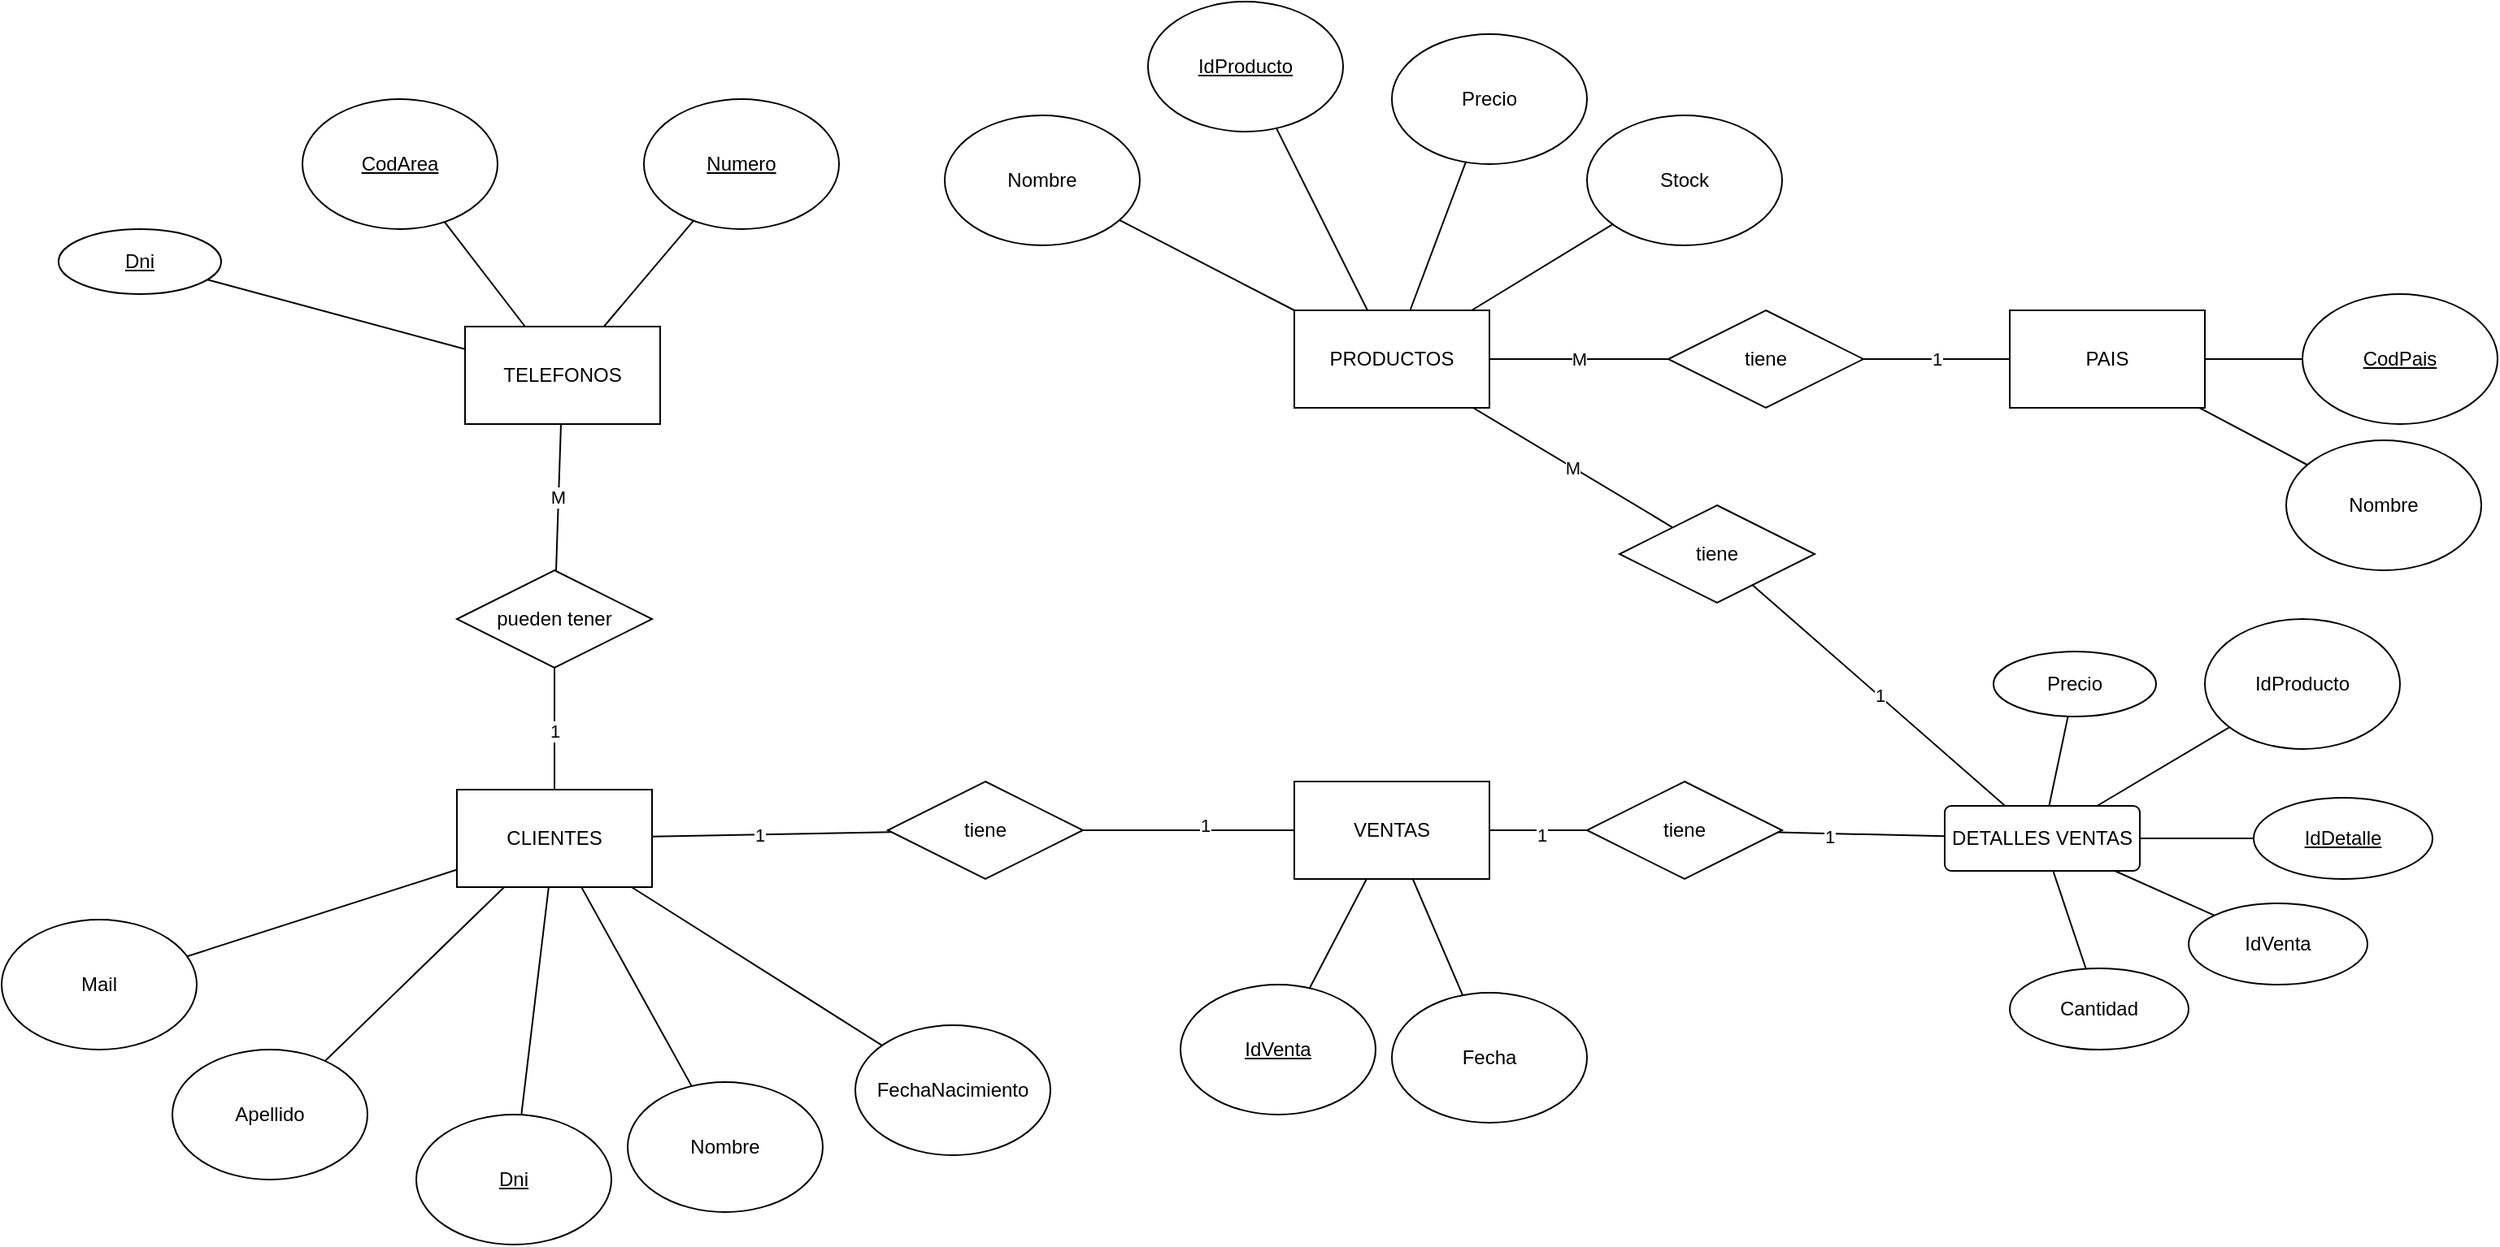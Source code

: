 <mxfile version="21.8.1" type="device" pages="2">
  <diagram name="DLR" id="-3pIZo4IKAFFIwm3GAfs">
    <mxGraphModel dx="989" dy="534" grid="1" gridSize="10" guides="1" tooltips="1" connect="1" arrows="1" fold="1" page="1" pageScale="1" pageWidth="850" pageHeight="1100" math="0" shadow="0">
      <root>
        <mxCell id="0" />
        <mxCell id="1" parent="0" />
        <mxCell id="LUPceLFS9rSaDmU1C5uC-3" value="&lt;u&gt;IdProducto&lt;/u&gt;" style="ellipse;whiteSpace=wrap;html=1;" parent="1" vertex="1">
          <mxGeometry x="1010" y="40" width="120" height="80" as="geometry" />
        </mxCell>
        <mxCell id="LUPceLFS9rSaDmU1C5uC-2" value="PRODUCTOS" style="rounded=0;whiteSpace=wrap;html=1;" parent="1" vertex="1">
          <mxGeometry x="1100" y="230" width="120" height="60" as="geometry" />
        </mxCell>
        <mxCell id="LUPceLFS9rSaDmU1C5uC-4" value="Nombre" style="ellipse;whiteSpace=wrap;html=1;fontStyle=0" parent="1" vertex="1">
          <mxGeometry x="885" y="110" width="120" height="80" as="geometry" />
        </mxCell>
        <mxCell id="LUPceLFS9rSaDmU1C5uC-7" value="PAIS" style="rounded=0;whiteSpace=wrap;html=1;" parent="1" vertex="1">
          <mxGeometry x="1540" y="230" width="120" height="60" as="geometry" />
        </mxCell>
        <mxCell id="LUPceLFS9rSaDmU1C5uC-8" value="CodPais" style="ellipse;whiteSpace=wrap;html=1;fontStyle=4" parent="1" vertex="1">
          <mxGeometry x="1720" y="220" width="120" height="80" as="geometry" />
        </mxCell>
        <mxCell id="LUPceLFS9rSaDmU1C5uC-10" value="Precio" style="ellipse;whiteSpace=wrap;html=1;fontStyle=0" parent="1" vertex="1">
          <mxGeometry x="1160" y="60" width="120" height="80" as="geometry" />
        </mxCell>
        <mxCell id="LUPceLFS9rSaDmU1C5uC-11" value="Stock" style="ellipse;whiteSpace=wrap;html=1;fontStyle=0" parent="1" vertex="1">
          <mxGeometry x="1280" y="110" width="120" height="80" as="geometry" />
        </mxCell>
        <mxCell id="LUPceLFS9rSaDmU1C5uC-12" value="CLIENTES" style="rounded=0;whiteSpace=wrap;html=1;" parent="1" vertex="1">
          <mxGeometry x="585" y="525" width="120" height="60" as="geometry" />
        </mxCell>
        <mxCell id="LUPceLFS9rSaDmU1C5uC-13" value="Dni" style="ellipse;whiteSpace=wrap;html=1;fontStyle=4" parent="1" vertex="1">
          <mxGeometry x="560" y="725" width="120" height="80" as="geometry" />
        </mxCell>
        <mxCell id="LUPceLFS9rSaDmU1C5uC-14" value="Nombre" style="ellipse;whiteSpace=wrap;html=1;fontStyle=0" parent="1" vertex="1">
          <mxGeometry x="690" y="705" width="120" height="80" as="geometry" />
        </mxCell>
        <mxCell id="LUPceLFS9rSaDmU1C5uC-15" value="Apellido" style="ellipse;whiteSpace=wrap;html=1;fontStyle=0" parent="1" vertex="1">
          <mxGeometry x="410" y="685" width="120" height="80" as="geometry" />
        </mxCell>
        <mxCell id="LUPceLFS9rSaDmU1C5uC-17" value="Mail" style="ellipse;whiteSpace=wrap;html=1;fontStyle=0" parent="1" vertex="1">
          <mxGeometry x="305" y="605" width="120" height="80" as="geometry" />
        </mxCell>
        <mxCell id="LUPceLFS9rSaDmU1C5uC-18" value="TELEFONOS" style="rounded=0;whiteSpace=wrap;html=1;" parent="1" vertex="1">
          <mxGeometry x="590" y="240" width="120" height="60" as="geometry" />
        </mxCell>
        <mxCell id="LUPceLFS9rSaDmU1C5uC-19" value="VENTAS" style="rounded=0;whiteSpace=wrap;html=1;" parent="1" vertex="1">
          <mxGeometry x="1100" y="520" width="120" height="60" as="geometry" />
        </mxCell>
        <mxCell id="LUPceLFS9rSaDmU1C5uC-22" value="&lt;u&gt;IdVenta&lt;/u&gt;" style="ellipse;whiteSpace=wrap;html=1;" parent="1" vertex="1">
          <mxGeometry x="1030" y="645" width="120" height="80" as="geometry" />
        </mxCell>
        <mxCell id="LUPceLFS9rSaDmU1C5uC-24" value="" style="endArrow=none;html=1;rounded=0;exitX=0;exitY=0;exitDx=0;exitDy=0;" parent="1" source="LUPceLFS9rSaDmU1C5uC-2" target="LUPceLFS9rSaDmU1C5uC-4" edge="1">
          <mxGeometry width="50" height="50" relative="1" as="geometry">
            <mxPoint x="1100" y="360" as="sourcePoint" />
            <mxPoint x="1150" y="310" as="targetPoint" />
          </mxGeometry>
        </mxCell>
        <mxCell id="LUPceLFS9rSaDmU1C5uC-25" value="" style="endArrow=none;html=1;rounded=0;" parent="1" source="LUPceLFS9rSaDmU1C5uC-2" target="LUPceLFS9rSaDmU1C5uC-3" edge="1">
          <mxGeometry width="50" height="50" relative="1" as="geometry">
            <mxPoint x="1090" y="320" as="sourcePoint" />
            <mxPoint x="1140" y="270" as="targetPoint" />
          </mxGeometry>
        </mxCell>
        <mxCell id="LUPceLFS9rSaDmU1C5uC-26" value="" style="endArrow=none;html=1;rounded=0;" parent="1" source="LUPceLFS9rSaDmU1C5uC-2" target="LUPceLFS9rSaDmU1C5uC-10" edge="1">
          <mxGeometry width="50" height="50" relative="1" as="geometry">
            <mxPoint x="1160" y="350" as="sourcePoint" />
            <mxPoint x="1210" y="300" as="targetPoint" />
          </mxGeometry>
        </mxCell>
        <mxCell id="LUPceLFS9rSaDmU1C5uC-27" value="" style="endArrow=none;html=1;rounded=0;" parent="1" source="LUPceLFS9rSaDmU1C5uC-2" target="LUPceLFS9rSaDmU1C5uC-11" edge="1">
          <mxGeometry width="50" height="50" relative="1" as="geometry">
            <mxPoint x="1270" y="380" as="sourcePoint" />
            <mxPoint x="1320" y="330" as="targetPoint" />
          </mxGeometry>
        </mxCell>
        <mxCell id="LUPceLFS9rSaDmU1C5uC-28" value="" style="endArrow=none;html=1;rounded=0;" parent="1" source="LUPceLFS9rSaDmU1C5uC-15" target="LUPceLFS9rSaDmU1C5uC-12" edge="1">
          <mxGeometry width="50" height="50" relative="1" as="geometry">
            <mxPoint x="510" y="690" as="sourcePoint" />
            <mxPoint x="560" y="640" as="targetPoint" />
          </mxGeometry>
        </mxCell>
        <mxCell id="LUPceLFS9rSaDmU1C5uC-29" value="" style="endArrow=none;html=1;rounded=0;" parent="1" source="LUPceLFS9rSaDmU1C5uC-13" target="LUPceLFS9rSaDmU1C5uC-12" edge="1">
          <mxGeometry width="50" height="50" relative="1" as="geometry">
            <mxPoint x="580" y="730" as="sourcePoint" />
            <mxPoint x="630" y="680" as="targetPoint" />
          </mxGeometry>
        </mxCell>
        <mxCell id="LUPceLFS9rSaDmU1C5uC-30" value="" style="endArrow=none;html=1;rounded=0;" parent="1" source="LUPceLFS9rSaDmU1C5uC-14" target="LUPceLFS9rSaDmU1C5uC-12" edge="1">
          <mxGeometry width="50" height="50" relative="1" as="geometry">
            <mxPoint x="670" y="710" as="sourcePoint" />
            <mxPoint x="720" y="660" as="targetPoint" />
          </mxGeometry>
        </mxCell>
        <mxCell id="LUPceLFS9rSaDmU1C5uC-31" value="" style="endArrow=none;html=1;rounded=0;" parent="1" source="jCgm1iMbB_DwVY6e2lo--1" target="LUPceLFS9rSaDmU1C5uC-12" edge="1">
          <mxGeometry width="50" height="50" relative="1" as="geometry">
            <mxPoint x="855.413" y="679.572" as="sourcePoint" />
            <mxPoint x="800" y="630" as="targetPoint" />
          </mxGeometry>
        </mxCell>
        <mxCell id="LUPceLFS9rSaDmU1C5uC-32" value="" style="endArrow=none;html=1;rounded=0;" parent="1" source="LUPceLFS9rSaDmU1C5uC-12" target="LUPceLFS9rSaDmU1C5uC-17" edge="1">
          <mxGeometry width="50" height="50" relative="1" as="geometry">
            <mxPoint x="780" y="610" as="sourcePoint" />
            <mxPoint x="830" y="560" as="targetPoint" />
          </mxGeometry>
        </mxCell>
        <mxCell id="LUPceLFS9rSaDmU1C5uC-33" value="" style="endArrow=none;html=1;rounded=0;" parent="1" source="LUPceLFS9rSaDmU1C5uC-22" target="LUPceLFS9rSaDmU1C5uC-19" edge="1">
          <mxGeometry width="50" height="50" relative="1" as="geometry">
            <mxPoint x="1090" y="660" as="sourcePoint" />
            <mxPoint x="1140" y="610" as="targetPoint" />
          </mxGeometry>
        </mxCell>
        <mxCell id="LUPceLFS9rSaDmU1C5uC-35" value="" style="endArrow=none;html=1;rounded=0;" parent="1" source="LUPceLFS9rSaDmU1C5uC-19" edge="1">
          <mxGeometry width="50" height="50" relative="1" as="geometry">
            <mxPoint x="1170" y="660" as="sourcePoint" />
            <mxPoint x="1280" y="550" as="targetPoint" />
          </mxGeometry>
        </mxCell>
        <mxCell id="LUPceLFS9rSaDmU1C5uC-39" value="1" style="edgeLabel;html=1;align=center;verticalAlign=middle;resizable=0;points=[];" parent="LUPceLFS9rSaDmU1C5uC-35" vertex="1" connectable="0">
          <mxGeometry x="0.056" y="-3" relative="1" as="geometry">
            <mxPoint as="offset" />
          </mxGeometry>
        </mxCell>
        <mxCell id="LUPceLFS9rSaDmU1C5uC-36" value="" style="endArrow=none;html=1;rounded=0;" parent="1" source="jCgm1iMbB_DwVY6e2lo--5" target="jCgm1iMbB_DwVY6e2lo--4" edge="1">
          <mxGeometry width="50" height="50" relative="1" as="geometry">
            <mxPoint x="1397.391" y="551.304" as="sourcePoint" />
            <mxPoint x="1490" y="550" as="targetPoint" />
          </mxGeometry>
        </mxCell>
        <mxCell id="LUPceLFS9rSaDmU1C5uC-40" value="1" style="edgeLabel;html=1;align=center;verticalAlign=middle;resizable=0;points=[];" parent="LUPceLFS9rSaDmU1C5uC-36" vertex="1" connectable="0">
          <mxGeometry x="-0.389" y="-2" relative="1" as="geometry">
            <mxPoint as="offset" />
          </mxGeometry>
        </mxCell>
        <mxCell id="LUPceLFS9rSaDmU1C5uC-37" value="" style="endArrow=none;html=1;rounded=0;" parent="1" source="LUPceLFS9rSaDmU1C5uC-38" target="jCgm1iMbB_DwVY6e2lo--4" edge="1">
          <mxGeometry width="50" height="50" relative="1" as="geometry">
            <mxPoint x="1552.724" y="650.041" as="sourcePoint" />
            <mxPoint x="1630.0" y="551.892" as="targetPoint" />
          </mxGeometry>
        </mxCell>
        <mxCell id="LUPceLFS9rSaDmU1C5uC-38" value="&lt;u&gt;IdDetalle&lt;/u&gt;" style="ellipse;whiteSpace=wrap;html=1;align=center;" parent="1" vertex="1">
          <mxGeometry x="1690" y="530" width="110" height="50" as="geometry" />
        </mxCell>
        <mxCell id="LUPceLFS9rSaDmU1C5uC-42" value="tiene" style="shape=rhombus;perimeter=rhombusPerimeter;whiteSpace=wrap;html=1;align=center;" parent="1" vertex="1">
          <mxGeometry x="850" y="520" width="120" height="60" as="geometry" />
        </mxCell>
        <mxCell id="LUPceLFS9rSaDmU1C5uC-43" value="" style="endArrow=none;html=1;rounded=0;" parent="1" source="LUPceLFS9rSaDmU1C5uC-42" target="LUPceLFS9rSaDmU1C5uC-19" edge="1">
          <mxGeometry width="50" height="50" relative="1" as="geometry">
            <mxPoint x="1020" y="590" as="sourcePoint" />
            <mxPoint x="1070" y="540" as="targetPoint" />
          </mxGeometry>
        </mxCell>
        <mxCell id="LUPceLFS9rSaDmU1C5uC-47" value="1" style="edgeLabel;html=1;align=center;verticalAlign=middle;resizable=0;points=[];" parent="LUPceLFS9rSaDmU1C5uC-43" vertex="1" connectable="0">
          <mxGeometry x="0.154" y="3" relative="1" as="geometry">
            <mxPoint as="offset" />
          </mxGeometry>
        </mxCell>
        <mxCell id="LUPceLFS9rSaDmU1C5uC-45" value="" style="endArrow=none;html=1;rounded=0;" parent="1" source="LUPceLFS9rSaDmU1C5uC-12" target="LUPceLFS9rSaDmU1C5uC-42" edge="1">
          <mxGeometry width="50" height="50" relative="1" as="geometry">
            <mxPoint x="760" y="600" as="sourcePoint" />
            <mxPoint x="810" y="550" as="targetPoint" />
          </mxGeometry>
        </mxCell>
        <mxCell id="LUPceLFS9rSaDmU1C5uC-46" value="1" style="edgeLabel;html=1;align=center;verticalAlign=middle;resizable=0;points=[];" parent="LUPceLFS9rSaDmU1C5uC-45" vertex="1" connectable="0">
          <mxGeometry x="-0.105" relative="1" as="geometry">
            <mxPoint as="offset" />
          </mxGeometry>
        </mxCell>
        <mxCell id="LUPceLFS9rSaDmU1C5uC-48" value="tiene" style="shape=rhombus;perimeter=rhombusPerimeter;whiteSpace=wrap;html=1;align=center;" parent="1" vertex="1">
          <mxGeometry x="1300" y="350" width="120" height="60" as="geometry" />
        </mxCell>
        <mxCell id="LUPceLFS9rSaDmU1C5uC-49" value="1" style="endArrow=none;html=1;rounded=0;" parent="1" source="jCgm1iMbB_DwVY6e2lo--4" target="LUPceLFS9rSaDmU1C5uC-48" edge="1">
          <mxGeometry width="50" height="50" relative="1" as="geometry">
            <mxPoint x="1525" y="520" as="sourcePoint" />
            <mxPoint x="1160" y="470" as="targetPoint" />
          </mxGeometry>
        </mxCell>
        <mxCell id="LUPceLFS9rSaDmU1C5uC-50" value="M" style="endArrow=none;html=1;rounded=0;" parent="1" source="LUPceLFS9rSaDmU1C5uC-48" target="LUPceLFS9rSaDmU1C5uC-2" edge="1">
          <mxGeometry width="50" height="50" relative="1" as="geometry">
            <mxPoint x="850" y="410" as="sourcePoint" />
            <mxPoint x="900" y="360" as="targetPoint" />
          </mxGeometry>
        </mxCell>
        <mxCell id="LUPceLFS9rSaDmU1C5uC-51" value="" style="endArrow=none;html=1;rounded=0;" parent="1" source="LUPceLFS9rSaDmU1C5uC-7" target="LUPceLFS9rSaDmU1C5uC-8" edge="1">
          <mxGeometry width="50" height="50" relative="1" as="geometry">
            <mxPoint x="1510" y="340" as="sourcePoint" />
            <mxPoint x="1560" y="290" as="targetPoint" />
          </mxGeometry>
        </mxCell>
        <mxCell id="LUPceLFS9rSaDmU1C5uC-52" value="tiene" style="shape=rhombus;perimeter=rhombusPerimeter;whiteSpace=wrap;html=1;align=center;" parent="1" vertex="1">
          <mxGeometry x="1330" y="230" width="120" height="60" as="geometry" />
        </mxCell>
        <mxCell id="LUPceLFS9rSaDmU1C5uC-53" value="M" style="endArrow=none;html=1;rounded=0;" parent="1" source="LUPceLFS9rSaDmU1C5uC-2" target="LUPceLFS9rSaDmU1C5uC-52" edge="1">
          <mxGeometry width="50" height="50" relative="1" as="geometry">
            <mxPoint x="1300" y="380" as="sourcePoint" />
            <mxPoint x="1350" y="330" as="targetPoint" />
          </mxGeometry>
        </mxCell>
        <mxCell id="LUPceLFS9rSaDmU1C5uC-54" value="1" style="endArrow=none;html=1;rounded=0;" parent="1" source="LUPceLFS9rSaDmU1C5uC-52" target="LUPceLFS9rSaDmU1C5uC-7" edge="1">
          <mxGeometry width="50" height="50" relative="1" as="geometry">
            <mxPoint x="1440" y="400" as="sourcePoint" />
            <mxPoint x="1490" y="350" as="targetPoint" />
          </mxGeometry>
        </mxCell>
        <mxCell id="LUPceLFS9rSaDmU1C5uC-56" value="&lt;div&gt;&lt;u&gt;CodArea&lt;/u&gt;&lt;/div&gt;" style="ellipse;whiteSpace=wrap;html=1;fontStyle=0" parent="1" vertex="1">
          <mxGeometry x="490" y="100" width="120" height="80" as="geometry" />
        </mxCell>
        <mxCell id="LUPceLFS9rSaDmU1C5uC-57" value="&lt;u&gt;Numero&lt;/u&gt;" style="ellipse;whiteSpace=wrap;html=1;fontStyle=0" parent="1" vertex="1">
          <mxGeometry x="700" y="100" width="120" height="80" as="geometry" />
        </mxCell>
        <mxCell id="LUPceLFS9rSaDmU1C5uC-58" value="" style="endArrow=none;html=1;rounded=0;" parent="1" source="LUPceLFS9rSaDmU1C5uC-18" target="LUPceLFS9rSaDmU1C5uC-56" edge="1">
          <mxGeometry width="50" height="50" relative="1" as="geometry">
            <mxPoint x="480" y="380" as="sourcePoint" />
            <mxPoint x="530" y="330" as="targetPoint" />
          </mxGeometry>
        </mxCell>
        <mxCell id="LUPceLFS9rSaDmU1C5uC-59" value="" style="endArrow=none;html=1;rounded=0;" parent="1" source="LUPceLFS9rSaDmU1C5uC-18" target="LUPceLFS9rSaDmU1C5uC-57" edge="1">
          <mxGeometry width="50" height="50" relative="1" as="geometry">
            <mxPoint x="660" y="290" as="sourcePoint" />
            <mxPoint x="710" y="240" as="targetPoint" />
          </mxGeometry>
        </mxCell>
        <mxCell id="LUPceLFS9rSaDmU1C5uC-60" value="M" style="endArrow=none;html=1;rounded=0;" parent="1" source="LUPceLFS9rSaDmU1C5uC-61" target="LUPceLFS9rSaDmU1C5uC-18" edge="1">
          <mxGeometry width="50" height="50" relative="1" as="geometry">
            <mxPoint x="615" y="370" as="sourcePoint" />
            <mxPoint x="665" y="320" as="targetPoint" />
          </mxGeometry>
        </mxCell>
        <mxCell id="LUPceLFS9rSaDmU1C5uC-61" value="pueden tener" style="shape=rhombus;perimeter=rhombusPerimeter;whiteSpace=wrap;html=1;align=center;" parent="1" vertex="1">
          <mxGeometry x="585" y="390" width="120" height="60" as="geometry" />
        </mxCell>
        <mxCell id="LUPceLFS9rSaDmU1C5uC-62" value="" style="endArrow=none;html=1;rounded=0;" parent="1" source="LUPceLFS9rSaDmU1C5uC-12" target="LUPceLFS9rSaDmU1C5uC-61" edge="1">
          <mxGeometry width="50" height="50" relative="1" as="geometry">
            <mxPoint x="470" y="450" as="sourcePoint" />
            <mxPoint x="520" y="400" as="targetPoint" />
          </mxGeometry>
        </mxCell>
        <mxCell id="LUPceLFS9rSaDmU1C5uC-63" value="1" style="edgeLabel;html=1;align=center;verticalAlign=middle;resizable=0;points=[];" parent="LUPceLFS9rSaDmU1C5uC-62" vertex="1" connectable="0">
          <mxGeometry x="-0.029" relative="1" as="geometry">
            <mxPoint as="offset" />
          </mxGeometry>
        </mxCell>
        <mxCell id="LUPceLFS9rSaDmU1C5uC-64" value="Nombre" style="ellipse;whiteSpace=wrap;html=1;fontStyle=0" parent="1" vertex="1">
          <mxGeometry x="1710" y="310" width="120" height="80" as="geometry" />
        </mxCell>
        <mxCell id="LUPceLFS9rSaDmU1C5uC-65" value="" style="endArrow=none;html=1;rounded=0;" parent="1" source="LUPceLFS9rSaDmU1C5uC-7" target="LUPceLFS9rSaDmU1C5uC-64" edge="1">
          <mxGeometry width="50" height="50" relative="1" as="geometry">
            <mxPoint x="1630" y="400" as="sourcePoint" />
            <mxPoint x="1680" y="350" as="targetPoint" />
          </mxGeometry>
        </mxCell>
        <mxCell id="jCgm1iMbB_DwVY6e2lo--1" value="FechaNacimiento" style="ellipse;whiteSpace=wrap;html=1;" parent="1" vertex="1">
          <mxGeometry x="830" y="670" width="120" height="80" as="geometry" />
        </mxCell>
        <mxCell id="jCgm1iMbB_DwVY6e2lo--2" value="Fecha" style="ellipse;whiteSpace=wrap;html=1;" parent="1" vertex="1">
          <mxGeometry x="1160" y="650" width="120" height="80" as="geometry" />
        </mxCell>
        <mxCell id="jCgm1iMbB_DwVY6e2lo--3" value="" style="endArrow=none;html=1;rounded=0;" parent="1" source="jCgm1iMbB_DwVY6e2lo--2" target="LUPceLFS9rSaDmU1C5uC-19" edge="1">
          <mxGeometry width="50" height="50" relative="1" as="geometry">
            <mxPoint x="1120" y="657" as="sourcePoint" />
            <mxPoint x="1154" y="590" as="targetPoint" />
          </mxGeometry>
        </mxCell>
        <mxCell id="jCgm1iMbB_DwVY6e2lo--4" value="DETALLES VENTAS" style="rounded=1;arcSize=10;whiteSpace=wrap;html=1;align=center;" parent="1" vertex="1">
          <mxGeometry x="1500" y="535" width="120" height="40" as="geometry" />
        </mxCell>
        <mxCell id="jCgm1iMbB_DwVY6e2lo--5" value="tiene" style="shape=rhombus;perimeter=rhombusPerimeter;whiteSpace=wrap;html=1;align=center;" parent="1" vertex="1">
          <mxGeometry x="1280" y="520" width="120" height="60" as="geometry" />
        </mxCell>
        <mxCell id="jCgm1iMbB_DwVY6e2lo--7" value="IdVenta" style="ellipse;whiteSpace=wrap;html=1;align=center;" parent="1" vertex="1">
          <mxGeometry x="1650" y="595" width="110" height="50" as="geometry" />
        </mxCell>
        <mxCell id="jCgm1iMbB_DwVY6e2lo--9" value="" style="endArrow=none;html=1;rounded=0;" parent="1" source="jCgm1iMbB_DwVY6e2lo--7" target="jCgm1iMbB_DwVY6e2lo--4" edge="1">
          <mxGeometry width="50" height="50" relative="1" as="geometry">
            <mxPoint x="1635" y="614.39" as="sourcePoint" />
            <mxPoint x="1565" y="614.39" as="targetPoint" />
            <Array as="points" />
          </mxGeometry>
        </mxCell>
        <mxCell id="jCgm1iMbB_DwVY6e2lo--10" value="IdProducto" style="ellipse;whiteSpace=wrap;html=1;" parent="1" vertex="1">
          <mxGeometry x="1660" y="420" width="120" height="80" as="geometry" />
        </mxCell>
        <mxCell id="jCgm1iMbB_DwVY6e2lo--11" value="" style="endArrow=none;html=1;rounded=0;" parent="1" source="jCgm1iMbB_DwVY6e2lo--4" target="jCgm1iMbB_DwVY6e2lo--10" edge="1">
          <mxGeometry width="50" height="50" relative="1" as="geometry">
            <mxPoint x="1550" y="520" as="sourcePoint" />
            <mxPoint x="1600" y="470" as="targetPoint" />
          </mxGeometry>
        </mxCell>
        <mxCell id="jCgm1iMbB_DwVY6e2lo--12" value="Cantidad" style="ellipse;whiteSpace=wrap;html=1;align=center;" parent="1" vertex="1">
          <mxGeometry x="1540" y="635" width="110" height="50" as="geometry" />
        </mxCell>
        <mxCell id="jCgm1iMbB_DwVY6e2lo--13" value="" style="endArrow=none;html=1;rounded=0;" parent="1" source="jCgm1iMbB_DwVY6e2lo--12" target="jCgm1iMbB_DwVY6e2lo--4" edge="1">
          <mxGeometry width="50" height="50" relative="1" as="geometry">
            <mxPoint x="1470" y="670" as="sourcePoint" />
            <mxPoint x="1570" y="580" as="targetPoint" />
          </mxGeometry>
        </mxCell>
        <mxCell id="jCgm1iMbB_DwVY6e2lo--15" value="Precio" style="ellipse;whiteSpace=wrap;html=1;align=center;" parent="1" vertex="1">
          <mxGeometry x="1530" y="440" width="100" height="40" as="geometry" />
        </mxCell>
        <mxCell id="jCgm1iMbB_DwVY6e2lo--16" value="" style="endArrow=none;html=1;rounded=0;" parent="1" source="jCgm1iMbB_DwVY6e2lo--4" target="jCgm1iMbB_DwVY6e2lo--15" edge="1">
          <mxGeometry width="50" height="50" relative="1" as="geometry">
            <mxPoint x="1550" y="550" as="sourcePoint" />
            <mxPoint x="1600" y="500" as="targetPoint" />
          </mxGeometry>
        </mxCell>
        <mxCell id="vmSyAcerJoAeIMv2DMXh-1" value="Dni" style="ellipse;whiteSpace=wrap;html=1;align=center;fontStyle=4" vertex="1" parent="1">
          <mxGeometry x="340" y="180" width="100" height="40" as="geometry" />
        </mxCell>
        <mxCell id="vmSyAcerJoAeIMv2DMXh-2" value="" style="endArrow=none;html=1;rounded=0;" edge="1" parent="1" source="vmSyAcerJoAeIMv2DMXh-1" target="LUPceLFS9rSaDmU1C5uC-18">
          <mxGeometry width="50" height="50" relative="1" as="geometry">
            <mxPoint x="430" y="340" as="sourcePoint" />
            <mxPoint x="480" y="290" as="targetPoint" />
          </mxGeometry>
        </mxCell>
      </root>
    </mxGraphModel>
  </diagram>
  <diagram id="wPTVxbBE_-UjcZnFNz3Y" name="DER">
    <mxGraphModel dx="2045" dy="645" grid="1" gridSize="10" guides="1" tooltips="1" connect="1" arrows="1" fold="1" page="1" pageScale="1" pageWidth="850" pageHeight="1100" math="0" shadow="0">
      <root>
        <mxCell id="0" />
        <mxCell id="1" parent="0" />
        <mxCell id="5Py8hqtLyM9Ob009en_i-14" value="Productos" style="shape=table;startSize=30;container=1;collapsible=1;childLayout=tableLayout;fixedRows=1;rowLines=0;fontStyle=1;align=center;resizeLast=1;html=1;" parent="1" vertex="1">
          <mxGeometry x="270" y="180" width="200" height="180" as="geometry" />
        </mxCell>
        <mxCell id="5Py8hqtLyM9Ob009en_i-15" value="" style="shape=tableRow;horizontal=0;startSize=0;swimlaneHead=0;swimlaneBody=0;fillColor=none;collapsible=0;dropTarget=0;points=[[0,0.5],[1,0.5]];portConstraint=eastwest;top=0;left=0;right=0;bottom=1;" parent="5Py8hqtLyM9Ob009en_i-14" vertex="1">
          <mxGeometry y="30" width="200" height="30" as="geometry" />
        </mxCell>
        <mxCell id="5Py8hqtLyM9Ob009en_i-16" value="PK" style="shape=partialRectangle;connectable=0;fillColor=none;top=0;left=0;bottom=0;right=0;fontStyle=1;overflow=hidden;whiteSpace=wrap;html=1;" parent="5Py8hqtLyM9Ob009en_i-15" vertex="1">
          <mxGeometry width="50" height="30" as="geometry">
            <mxRectangle width="50" height="30" as="alternateBounds" />
          </mxGeometry>
        </mxCell>
        <mxCell id="5Py8hqtLyM9Ob009en_i-17" value="IdProdcutos" style="shape=partialRectangle;connectable=0;fillColor=none;top=0;left=0;bottom=0;right=0;align=left;spacingLeft=6;fontStyle=5;overflow=hidden;whiteSpace=wrap;html=1;" parent="5Py8hqtLyM9Ob009en_i-15" vertex="1">
          <mxGeometry x="50" width="150" height="30" as="geometry">
            <mxRectangle width="150" height="30" as="alternateBounds" />
          </mxGeometry>
        </mxCell>
        <mxCell id="5Py8hqtLyM9Ob009en_i-18" value="" style="shape=tableRow;horizontal=0;startSize=0;swimlaneHead=0;swimlaneBody=0;fillColor=none;collapsible=0;dropTarget=0;points=[[0,0.5],[1,0.5]];portConstraint=eastwest;top=0;left=0;right=0;bottom=0;" parent="5Py8hqtLyM9Ob009en_i-14" vertex="1">
          <mxGeometry y="60" width="200" height="30" as="geometry" />
        </mxCell>
        <mxCell id="5Py8hqtLyM9Ob009en_i-19" value="" style="shape=partialRectangle;connectable=0;fillColor=none;top=0;left=0;bottom=0;right=0;editable=1;overflow=hidden;whiteSpace=wrap;html=1;" parent="5Py8hqtLyM9Ob009en_i-18" vertex="1">
          <mxGeometry width="50" height="30" as="geometry">
            <mxRectangle width="50" height="30" as="alternateBounds" />
          </mxGeometry>
        </mxCell>
        <mxCell id="5Py8hqtLyM9Ob009en_i-20" value="&lt;div&gt;Nombre&lt;/div&gt;" style="shape=partialRectangle;connectable=0;fillColor=none;top=0;left=0;bottom=0;right=0;align=left;spacingLeft=6;overflow=hidden;whiteSpace=wrap;html=1;" parent="5Py8hqtLyM9Ob009en_i-18" vertex="1">
          <mxGeometry x="50" width="150" height="30" as="geometry">
            <mxRectangle width="150" height="30" as="alternateBounds" />
          </mxGeometry>
        </mxCell>
        <mxCell id="5Py8hqtLyM9Ob009en_i-21" value="" style="shape=tableRow;horizontal=0;startSize=0;swimlaneHead=0;swimlaneBody=0;fillColor=none;collapsible=0;dropTarget=0;points=[[0,0.5],[1,0.5]];portConstraint=eastwest;top=0;left=0;right=0;bottom=0;" parent="5Py8hqtLyM9Ob009en_i-14" vertex="1">
          <mxGeometry y="90" width="200" height="30" as="geometry" />
        </mxCell>
        <mxCell id="5Py8hqtLyM9Ob009en_i-22" value="" style="shape=partialRectangle;connectable=0;fillColor=none;top=0;left=0;bottom=0;right=0;editable=1;overflow=hidden;whiteSpace=wrap;html=1;" parent="5Py8hqtLyM9Ob009en_i-21" vertex="1">
          <mxGeometry width="50" height="30" as="geometry">
            <mxRectangle width="50" height="30" as="alternateBounds" />
          </mxGeometry>
        </mxCell>
        <mxCell id="5Py8hqtLyM9Ob009en_i-23" value="Precio" style="shape=partialRectangle;connectable=0;fillColor=none;top=0;left=0;bottom=0;right=0;align=left;spacingLeft=6;overflow=hidden;whiteSpace=wrap;html=1;" parent="5Py8hqtLyM9Ob009en_i-21" vertex="1">
          <mxGeometry x="50" width="150" height="30" as="geometry">
            <mxRectangle width="150" height="30" as="alternateBounds" />
          </mxGeometry>
        </mxCell>
        <mxCell id="5Py8hqtLyM9Ob009en_i-24" value="" style="shape=tableRow;horizontal=0;startSize=0;swimlaneHead=0;swimlaneBody=0;fillColor=none;collapsible=0;dropTarget=0;points=[[0,0.5],[1,0.5]];portConstraint=eastwest;top=0;left=0;right=0;bottom=0;" parent="5Py8hqtLyM9Ob009en_i-14" vertex="1">
          <mxGeometry y="120" width="200" height="30" as="geometry" />
        </mxCell>
        <mxCell id="5Py8hqtLyM9Ob009en_i-25" value="" style="shape=partialRectangle;connectable=0;fillColor=none;top=0;left=0;bottom=0;right=0;editable=1;overflow=hidden;whiteSpace=wrap;html=1;" parent="5Py8hqtLyM9Ob009en_i-24" vertex="1">
          <mxGeometry width="50" height="30" as="geometry">
            <mxRectangle width="50" height="30" as="alternateBounds" />
          </mxGeometry>
        </mxCell>
        <mxCell id="5Py8hqtLyM9Ob009en_i-26" value="Stock" style="shape=partialRectangle;connectable=0;fillColor=none;top=0;left=0;bottom=0;right=0;align=left;spacingLeft=6;overflow=hidden;whiteSpace=wrap;html=1;" parent="5Py8hqtLyM9Ob009en_i-24" vertex="1">
          <mxGeometry x="50" width="150" height="30" as="geometry">
            <mxRectangle width="150" height="30" as="alternateBounds" />
          </mxGeometry>
        </mxCell>
        <mxCell id="5Py8hqtLyM9Ob009en_i-66" value="" style="shape=tableRow;horizontal=0;startSize=0;swimlaneHead=0;swimlaneBody=0;fillColor=none;collapsible=0;dropTarget=0;points=[[0,0.5],[1,0.5]];portConstraint=eastwest;top=0;left=0;right=0;bottom=1;" parent="5Py8hqtLyM9Ob009en_i-14" vertex="1">
          <mxGeometry y="150" width="200" height="30" as="geometry" />
        </mxCell>
        <mxCell id="5Py8hqtLyM9Ob009en_i-67" value="PK, FK3" style="shape=partialRectangle;connectable=0;fillColor=none;top=0;left=0;bottom=0;right=0;fontStyle=1;overflow=hidden;whiteSpace=wrap;html=1;" parent="5Py8hqtLyM9Ob009en_i-66" vertex="1">
          <mxGeometry width="50" height="30" as="geometry">
            <mxRectangle width="50" height="30" as="alternateBounds" />
          </mxGeometry>
        </mxCell>
        <mxCell id="5Py8hqtLyM9Ob009en_i-68" value="CodPais" style="shape=partialRectangle;connectable=0;fillColor=none;top=0;left=0;bottom=0;right=0;align=left;spacingLeft=6;fontStyle=5;overflow=hidden;whiteSpace=wrap;html=1;" parent="5Py8hqtLyM9Ob009en_i-66" vertex="1">
          <mxGeometry x="50" width="150" height="30" as="geometry">
            <mxRectangle width="150" height="30" as="alternateBounds" />
          </mxGeometry>
        </mxCell>
        <mxCell id="5Py8hqtLyM9Ob009en_i-27" value="Clientes" style="shape=table;startSize=30;container=1;collapsible=1;childLayout=tableLayout;fixedRows=1;rowLines=0;fontStyle=1;align=center;resizeLast=1;html=1;" parent="1" vertex="1">
          <mxGeometry y="430" width="190" height="230" as="geometry" />
        </mxCell>
        <mxCell id="5Py8hqtLyM9Ob009en_i-28" value="" style="shape=tableRow;horizontal=0;startSize=0;swimlaneHead=0;swimlaneBody=0;fillColor=none;collapsible=0;dropTarget=0;points=[[0,0.5],[1,0.5]];portConstraint=eastwest;top=0;left=0;right=0;bottom=1;" parent="5Py8hqtLyM9Ob009en_i-27" vertex="1">
          <mxGeometry y="30" width="190" height="20" as="geometry" />
        </mxCell>
        <mxCell id="5Py8hqtLyM9Ob009en_i-29" value="PK" style="shape=partialRectangle;connectable=0;fillColor=none;top=0;left=0;bottom=0;right=0;fontStyle=1;overflow=hidden;whiteSpace=wrap;html=1;" parent="5Py8hqtLyM9Ob009en_i-28" vertex="1">
          <mxGeometry width="50" height="20" as="geometry">
            <mxRectangle width="50" height="20" as="alternateBounds" />
          </mxGeometry>
        </mxCell>
        <mxCell id="5Py8hqtLyM9Ob009en_i-30" value="Dni" style="shape=partialRectangle;connectable=0;fillColor=none;top=0;left=0;bottom=0;right=0;align=left;spacingLeft=6;fontStyle=5;overflow=hidden;whiteSpace=wrap;html=1;" parent="5Py8hqtLyM9Ob009en_i-28" vertex="1">
          <mxGeometry x="50" width="140" height="20" as="geometry">
            <mxRectangle width="140" height="20" as="alternateBounds" />
          </mxGeometry>
        </mxCell>
        <mxCell id="5Py8hqtLyM9Ob009en_i-31" value="" style="shape=tableRow;horizontal=0;startSize=0;swimlaneHead=0;swimlaneBody=0;fillColor=none;collapsible=0;dropTarget=0;points=[[0,0.5],[1,0.5]];portConstraint=eastwest;top=0;left=0;right=0;bottom=0;" parent="5Py8hqtLyM9Ob009en_i-27" vertex="1">
          <mxGeometry y="50" width="190" height="30" as="geometry" />
        </mxCell>
        <mxCell id="5Py8hqtLyM9Ob009en_i-32" value="" style="shape=partialRectangle;connectable=0;fillColor=none;top=0;left=0;bottom=0;right=0;editable=1;overflow=hidden;whiteSpace=wrap;html=1;" parent="5Py8hqtLyM9Ob009en_i-31" vertex="1">
          <mxGeometry width="50" height="30" as="geometry">
            <mxRectangle width="50" height="30" as="alternateBounds" />
          </mxGeometry>
        </mxCell>
        <mxCell id="5Py8hqtLyM9Ob009en_i-33" value="&lt;div&gt;Nombre&lt;/div&gt;" style="shape=partialRectangle;connectable=0;fillColor=none;top=0;left=0;bottom=0;right=0;align=left;spacingLeft=6;overflow=hidden;whiteSpace=wrap;html=1;" parent="5Py8hqtLyM9Ob009en_i-31" vertex="1">
          <mxGeometry x="50" width="140" height="30" as="geometry">
            <mxRectangle width="140" height="30" as="alternateBounds" />
          </mxGeometry>
        </mxCell>
        <mxCell id="5Py8hqtLyM9Ob009en_i-34" value="" style="shape=tableRow;horizontal=0;startSize=0;swimlaneHead=0;swimlaneBody=0;fillColor=none;collapsible=0;dropTarget=0;points=[[0,0.5],[1,0.5]];portConstraint=eastwest;top=0;left=0;right=0;bottom=0;" parent="5Py8hqtLyM9Ob009en_i-27" vertex="1">
          <mxGeometry y="80" width="190" height="30" as="geometry" />
        </mxCell>
        <mxCell id="5Py8hqtLyM9Ob009en_i-35" value="" style="shape=partialRectangle;connectable=0;fillColor=none;top=0;left=0;bottom=0;right=0;editable=1;overflow=hidden;whiteSpace=wrap;html=1;" parent="5Py8hqtLyM9Ob009en_i-34" vertex="1">
          <mxGeometry width="50" height="30" as="geometry">
            <mxRectangle width="50" height="30" as="alternateBounds" />
          </mxGeometry>
        </mxCell>
        <mxCell id="5Py8hqtLyM9Ob009en_i-36" value="Apellido" style="shape=partialRectangle;connectable=0;fillColor=none;top=0;left=0;bottom=0;right=0;align=left;spacingLeft=6;overflow=hidden;whiteSpace=wrap;html=1;" parent="5Py8hqtLyM9Ob009en_i-34" vertex="1">
          <mxGeometry x="50" width="140" height="30" as="geometry">
            <mxRectangle width="140" height="30" as="alternateBounds" />
          </mxGeometry>
        </mxCell>
        <mxCell id="5Py8hqtLyM9Ob009en_i-37" value="" style="shape=tableRow;horizontal=0;startSize=0;swimlaneHead=0;swimlaneBody=0;fillColor=none;collapsible=0;dropTarget=0;points=[[0,0.5],[1,0.5]];portConstraint=eastwest;top=0;left=0;right=0;bottom=0;" parent="5Py8hqtLyM9Ob009en_i-27" vertex="1">
          <mxGeometry y="110" width="190" height="30" as="geometry" />
        </mxCell>
        <mxCell id="5Py8hqtLyM9Ob009en_i-38" value="" style="shape=partialRectangle;connectable=0;fillColor=none;top=0;left=0;bottom=0;right=0;editable=1;overflow=hidden;whiteSpace=wrap;html=1;" parent="5Py8hqtLyM9Ob009en_i-37" vertex="1">
          <mxGeometry width="50" height="30" as="geometry">
            <mxRectangle width="50" height="30" as="alternateBounds" />
          </mxGeometry>
        </mxCell>
        <mxCell id="5Py8hqtLyM9Ob009en_i-39" value="FechaNacimiento" style="shape=partialRectangle;connectable=0;fillColor=none;top=0;left=0;bottom=0;right=0;align=left;spacingLeft=6;overflow=hidden;whiteSpace=wrap;html=1;" parent="5Py8hqtLyM9Ob009en_i-37" vertex="1">
          <mxGeometry x="50" width="140" height="30" as="geometry">
            <mxRectangle width="140" height="30" as="alternateBounds" />
          </mxGeometry>
        </mxCell>
        <mxCell id="5Py8hqtLyM9Ob009en_i-40" value="" style="shape=tableRow;horizontal=0;startSize=0;swimlaneHead=0;swimlaneBody=0;fillColor=none;collapsible=0;dropTarget=0;points=[[0,0.5],[1,0.5]];portConstraint=eastwest;top=0;left=0;right=0;bottom=0;" parent="5Py8hqtLyM9Ob009en_i-27" vertex="1">
          <mxGeometry y="140" width="190" height="30" as="geometry" />
        </mxCell>
        <mxCell id="5Py8hqtLyM9Ob009en_i-41" value="" style="shape=partialRectangle;connectable=0;fillColor=none;top=0;left=0;bottom=0;right=0;editable=1;overflow=hidden;whiteSpace=wrap;html=1;" parent="5Py8hqtLyM9Ob009en_i-40" vertex="1">
          <mxGeometry width="50" height="30" as="geometry">
            <mxRectangle width="50" height="30" as="alternateBounds" />
          </mxGeometry>
        </mxCell>
        <mxCell id="5Py8hqtLyM9Ob009en_i-42" value="Mail" style="shape=partialRectangle;connectable=0;fillColor=none;top=0;left=0;bottom=0;right=0;align=left;spacingLeft=6;overflow=hidden;whiteSpace=wrap;html=1;" parent="5Py8hqtLyM9Ob009en_i-40" vertex="1">
          <mxGeometry x="50" width="140" height="30" as="geometry">
            <mxRectangle width="140" height="30" as="alternateBounds" />
          </mxGeometry>
        </mxCell>
        <mxCell id="5Py8hqtLyM9Ob009en_i-43" value="" style="shape=tableRow;horizontal=0;startSize=0;swimlaneHead=0;swimlaneBody=0;fillColor=none;collapsible=0;dropTarget=0;points=[[0,0.5],[1,0.5]];portConstraint=eastwest;top=0;left=0;right=0;bottom=1;" parent="5Py8hqtLyM9Ob009en_i-27" vertex="1">
          <mxGeometry y="170" width="190" height="30" as="geometry" />
        </mxCell>
        <mxCell id="5Py8hqtLyM9Ob009en_i-44" value="PK, FK1" style="shape=partialRectangle;connectable=0;fillColor=none;top=0;left=0;bottom=0;right=0;fontStyle=1;overflow=hidden;whiteSpace=wrap;html=1;" parent="5Py8hqtLyM9Ob009en_i-43" vertex="1">
          <mxGeometry width="50" height="30" as="geometry">
            <mxRectangle width="50" height="30" as="alternateBounds" />
          </mxGeometry>
        </mxCell>
        <mxCell id="5Py8hqtLyM9Ob009en_i-45" value="CodArea" style="shape=partialRectangle;connectable=0;fillColor=none;top=0;left=0;bottom=0;right=0;align=left;spacingLeft=6;fontStyle=5;overflow=hidden;whiteSpace=wrap;html=1;" parent="5Py8hqtLyM9Ob009en_i-43" vertex="1">
          <mxGeometry x="50" width="140" height="30" as="geometry">
            <mxRectangle width="140" height="30" as="alternateBounds" />
          </mxGeometry>
        </mxCell>
        <mxCell id="5Py8hqtLyM9Ob009en_i-46" value="" style="shape=tableRow;horizontal=0;startSize=0;swimlaneHead=0;swimlaneBody=0;fillColor=none;collapsible=0;dropTarget=0;points=[[0,0.5],[1,0.5]];portConstraint=eastwest;top=0;left=0;right=0;bottom=1;" parent="5Py8hqtLyM9Ob009en_i-27" vertex="1">
          <mxGeometry y="200" width="190" height="30" as="geometry" />
        </mxCell>
        <mxCell id="5Py8hqtLyM9Ob009en_i-47" value="PK, FK2" style="shape=partialRectangle;connectable=0;fillColor=none;top=0;left=0;bottom=0;right=0;fontStyle=1;overflow=hidden;whiteSpace=wrap;html=1;" parent="5Py8hqtLyM9Ob009en_i-46" vertex="1">
          <mxGeometry width="50" height="30" as="geometry">
            <mxRectangle width="50" height="30" as="alternateBounds" />
          </mxGeometry>
        </mxCell>
        <mxCell id="5Py8hqtLyM9Ob009en_i-48" value="Numero" style="shape=partialRectangle;connectable=0;fillColor=none;top=0;left=0;bottom=0;right=0;align=left;spacingLeft=6;fontStyle=5;overflow=hidden;whiteSpace=wrap;html=1;" parent="5Py8hqtLyM9Ob009en_i-46" vertex="1">
          <mxGeometry x="50" width="140" height="30" as="geometry">
            <mxRectangle width="140" height="30" as="alternateBounds" />
          </mxGeometry>
        </mxCell>
        <mxCell id="5Py8hqtLyM9Ob009en_i-49" value="Telefono" style="shape=table;startSize=30;container=1;collapsible=1;childLayout=tableLayout;fixedRows=1;rowLines=0;fontStyle=1;align=center;resizeLast=1;html=1;whiteSpace=wrap;" parent="1" vertex="1">
          <mxGeometry x="-310" y="570" width="180" height="120" as="geometry" />
        </mxCell>
        <mxCell id="5Py8hqtLyM9Ob009en_i-50" value="" style="shape=tableRow;horizontal=0;startSize=0;swimlaneHead=0;swimlaneBody=0;fillColor=none;collapsible=0;dropTarget=0;points=[[0,0.5],[1,0.5]];portConstraint=eastwest;top=0;left=0;right=0;bottom=0;html=1;" parent="5Py8hqtLyM9Ob009en_i-49" vertex="1">
          <mxGeometry y="30" width="180" height="30" as="geometry" />
        </mxCell>
        <mxCell id="5Py8hqtLyM9Ob009en_i-51" value="PK,FK1" style="shape=partialRectangle;connectable=0;fillColor=none;top=0;left=0;bottom=0;right=0;fontStyle=1;overflow=hidden;html=1;whiteSpace=wrap;" parent="5Py8hqtLyM9Ob009en_i-50" vertex="1">
          <mxGeometry width="60.0" height="30" as="geometry">
            <mxRectangle width="60.0" height="30" as="alternateBounds" />
          </mxGeometry>
        </mxCell>
        <mxCell id="5Py8hqtLyM9Ob009en_i-52" value="CodArea" style="shape=partialRectangle;connectable=0;fillColor=none;top=0;left=0;bottom=0;right=0;align=left;spacingLeft=6;fontStyle=5;overflow=hidden;html=1;whiteSpace=wrap;" parent="5Py8hqtLyM9Ob009en_i-50" vertex="1">
          <mxGeometry x="60.0" width="120.0" height="30" as="geometry">
            <mxRectangle width="120.0" height="30" as="alternateBounds" />
          </mxGeometry>
        </mxCell>
        <mxCell id="5Py8hqtLyM9Ob009en_i-53" value="" style="shape=tableRow;horizontal=0;startSize=0;swimlaneHead=0;swimlaneBody=0;fillColor=none;collapsible=0;dropTarget=0;points=[[0,0.5],[1,0.5]];portConstraint=eastwest;top=0;left=0;right=0;bottom=1;html=1;" parent="5Py8hqtLyM9Ob009en_i-49" vertex="1">
          <mxGeometry y="60" width="180" height="30" as="geometry" />
        </mxCell>
        <mxCell id="5Py8hqtLyM9Ob009en_i-54" value="PK,FK2" style="shape=partialRectangle;connectable=0;fillColor=none;top=0;left=0;bottom=0;right=0;fontStyle=1;overflow=hidden;html=1;whiteSpace=wrap;" parent="5Py8hqtLyM9Ob009en_i-53" vertex="1">
          <mxGeometry width="60.0" height="30" as="geometry">
            <mxRectangle width="60.0" height="30" as="alternateBounds" />
          </mxGeometry>
        </mxCell>
        <mxCell id="5Py8hqtLyM9Ob009en_i-55" value="Numero" style="shape=partialRectangle;connectable=0;fillColor=none;top=0;left=0;bottom=0;right=0;align=left;spacingLeft=6;fontStyle=5;overflow=hidden;html=1;whiteSpace=wrap;" parent="5Py8hqtLyM9Ob009en_i-53" vertex="1">
          <mxGeometry x="60.0" width="120.0" height="30" as="geometry">
            <mxRectangle width="120.0" height="30" as="alternateBounds" />
          </mxGeometry>
        </mxCell>
        <mxCell id="OkP7HY-hwdMwA8xoaqil-1" value="" style="shape=tableRow;horizontal=0;startSize=0;swimlaneHead=0;swimlaneBody=0;fillColor=none;collapsible=0;dropTarget=0;points=[[0,0.5],[1,0.5]];portConstraint=eastwest;top=0;left=0;right=0;bottom=1;html=1;" vertex="1" parent="5Py8hqtLyM9Ob009en_i-49">
          <mxGeometry y="90" width="180" height="30" as="geometry" />
        </mxCell>
        <mxCell id="OkP7HY-hwdMwA8xoaqil-2" value="PK,FK11" style="shape=partialRectangle;connectable=0;fillColor=none;top=0;left=0;bottom=0;right=0;fontStyle=1;overflow=hidden;html=1;whiteSpace=wrap;" vertex="1" parent="OkP7HY-hwdMwA8xoaqil-1">
          <mxGeometry width="60.0" height="30" as="geometry">
            <mxRectangle width="60.0" height="30" as="alternateBounds" />
          </mxGeometry>
        </mxCell>
        <mxCell id="OkP7HY-hwdMwA8xoaqil-3" value="Dni" style="shape=partialRectangle;connectable=0;fillColor=none;top=0;left=0;bottom=0;right=0;align=left;spacingLeft=6;fontStyle=5;overflow=hidden;html=1;whiteSpace=wrap;" vertex="1" parent="OkP7HY-hwdMwA8xoaqil-1">
          <mxGeometry x="60.0" width="120.0" height="30" as="geometry">
            <mxRectangle width="120.0" height="30" as="alternateBounds" />
          </mxGeometry>
        </mxCell>
        <mxCell id="5Py8hqtLyM9Ob009en_i-56" value="Pais" style="shape=table;startSize=30;container=1;collapsible=1;childLayout=tableLayout;fixedRows=1;rowLines=0;fontStyle=1;align=center;resizeLast=1;html=1;" parent="1" vertex="1">
          <mxGeometry x="600" y="260" width="180" height="90" as="geometry" />
        </mxCell>
        <mxCell id="5Py8hqtLyM9Ob009en_i-57" value="" style="shape=tableRow;horizontal=0;startSize=0;swimlaneHead=0;swimlaneBody=0;fillColor=none;collapsible=0;dropTarget=0;points=[[0,0.5],[1,0.5]];portConstraint=eastwest;top=0;left=0;right=0;bottom=1;" parent="5Py8hqtLyM9Ob009en_i-56" vertex="1">
          <mxGeometry y="30" width="180" height="30" as="geometry" />
        </mxCell>
        <mxCell id="5Py8hqtLyM9Ob009en_i-58" value="PK" style="shape=partialRectangle;connectable=0;fillColor=none;top=0;left=0;bottom=0;right=0;fontStyle=1;overflow=hidden;whiteSpace=wrap;html=1;" parent="5Py8hqtLyM9Ob009en_i-57" vertex="1">
          <mxGeometry width="30" height="30" as="geometry">
            <mxRectangle width="30" height="30" as="alternateBounds" />
          </mxGeometry>
        </mxCell>
        <mxCell id="5Py8hqtLyM9Ob009en_i-59" value="CodPais" style="shape=partialRectangle;connectable=0;fillColor=none;top=0;left=0;bottom=0;right=0;align=left;spacingLeft=6;fontStyle=5;overflow=hidden;whiteSpace=wrap;html=1;" parent="5Py8hqtLyM9Ob009en_i-57" vertex="1">
          <mxGeometry x="30" width="150" height="30" as="geometry">
            <mxRectangle width="150" height="30" as="alternateBounds" />
          </mxGeometry>
        </mxCell>
        <mxCell id="5Py8hqtLyM9Ob009en_i-60" value="" style="shape=tableRow;horizontal=0;startSize=0;swimlaneHead=0;swimlaneBody=0;fillColor=none;collapsible=0;dropTarget=0;points=[[0,0.5],[1,0.5]];portConstraint=eastwest;top=0;left=0;right=0;bottom=0;" parent="5Py8hqtLyM9Ob009en_i-56" vertex="1">
          <mxGeometry y="60" width="180" height="30" as="geometry" />
        </mxCell>
        <mxCell id="5Py8hqtLyM9Ob009en_i-61" value="" style="shape=partialRectangle;connectable=0;fillColor=none;top=0;left=0;bottom=0;right=0;editable=1;overflow=hidden;whiteSpace=wrap;html=1;" parent="5Py8hqtLyM9Ob009en_i-60" vertex="1">
          <mxGeometry width="30" height="30" as="geometry">
            <mxRectangle width="30" height="30" as="alternateBounds" />
          </mxGeometry>
        </mxCell>
        <mxCell id="5Py8hqtLyM9Ob009en_i-62" value="Nombre" style="shape=partialRectangle;connectable=0;fillColor=none;top=0;left=0;bottom=0;right=0;align=left;spacingLeft=6;overflow=hidden;whiteSpace=wrap;html=1;" parent="5Py8hqtLyM9Ob009en_i-60" vertex="1">
          <mxGeometry x="30" width="150" height="30" as="geometry">
            <mxRectangle width="150" height="30" as="alternateBounds" />
          </mxGeometry>
        </mxCell>
        <mxCell id="5Py8hqtLyM9Ob009en_i-91" value="Ventas" style="shape=table;startSize=30;container=1;collapsible=1;childLayout=tableLayout;fixedRows=1;rowLines=0;fontStyle=1;align=center;resizeLast=1;html=1;" parent="1" vertex="1">
          <mxGeometry x="300" y="430" width="180" height="150" as="geometry" />
        </mxCell>
        <mxCell id="5Py8hqtLyM9Ob009en_i-92" value="" style="shape=tableRow;horizontal=0;startSize=0;swimlaneHead=0;swimlaneBody=0;fillColor=none;collapsible=0;dropTarget=0;points=[[0,0.5],[1,0.5]];portConstraint=eastwest;top=0;left=0;right=0;bottom=1;" parent="5Py8hqtLyM9Ob009en_i-91" vertex="1">
          <mxGeometry y="30" width="180" height="30" as="geometry" />
        </mxCell>
        <mxCell id="5Py8hqtLyM9Ob009en_i-93" value="PK" style="shape=partialRectangle;connectable=0;fillColor=none;top=0;left=0;bottom=0;right=0;fontStyle=1;overflow=hidden;whiteSpace=wrap;html=1;" parent="5Py8hqtLyM9Ob009en_i-92" vertex="1">
          <mxGeometry width="60" height="30" as="geometry">
            <mxRectangle width="60" height="30" as="alternateBounds" />
          </mxGeometry>
        </mxCell>
        <mxCell id="5Py8hqtLyM9Ob009en_i-94" value="IdVentas" style="shape=partialRectangle;connectable=0;fillColor=none;top=0;left=0;bottom=0;right=0;align=left;spacingLeft=6;fontStyle=5;overflow=hidden;whiteSpace=wrap;html=1;" parent="5Py8hqtLyM9Ob009en_i-92" vertex="1">
          <mxGeometry x="60" width="120" height="30" as="geometry">
            <mxRectangle width="120" height="30" as="alternateBounds" />
          </mxGeometry>
        </mxCell>
        <mxCell id="bBKxwZBvTZBD2i10vPzt-1" value="" style="shape=tableRow;horizontal=0;startSize=0;swimlaneHead=0;swimlaneBody=0;fillColor=none;collapsible=0;dropTarget=0;points=[[0,0.5],[1,0.5]];portConstraint=eastwest;top=0;left=0;right=0;bottom=1;" parent="5Py8hqtLyM9Ob009en_i-91" vertex="1">
          <mxGeometry y="60" width="180" height="30" as="geometry" />
        </mxCell>
        <mxCell id="bBKxwZBvTZBD2i10vPzt-2" value="PK, FK5" style="shape=partialRectangle;connectable=0;fillColor=none;top=0;left=0;bottom=0;right=0;fontStyle=1;overflow=hidden;whiteSpace=wrap;html=1;" parent="bBKxwZBvTZBD2i10vPzt-1" vertex="1">
          <mxGeometry width="60" height="30" as="geometry">
            <mxRectangle width="60" height="30" as="alternateBounds" />
          </mxGeometry>
        </mxCell>
        <mxCell id="bBKxwZBvTZBD2i10vPzt-3" value="&lt;br&gt;&lt;div&gt;IdDetalle&lt;/div&gt;&lt;div&gt;&lt;br&gt;&lt;/div&gt;" style="shape=partialRectangle;connectable=0;fillColor=none;top=0;left=0;bottom=0;right=0;align=left;spacingLeft=6;fontStyle=5;overflow=hidden;whiteSpace=wrap;html=1;" parent="bBKxwZBvTZBD2i10vPzt-1" vertex="1">
          <mxGeometry x="60" width="120" height="30" as="geometry">
            <mxRectangle width="120" height="30" as="alternateBounds" />
          </mxGeometry>
        </mxCell>
        <mxCell id="UIDI4pAyO_nTsByNzYpc-1" value="" style="shape=tableRow;horizontal=0;startSize=0;swimlaneHead=0;swimlaneBody=0;fillColor=none;collapsible=0;dropTarget=0;points=[[0,0.5],[1,0.5]];portConstraint=eastwest;top=0;left=0;right=0;bottom=1;" parent="5Py8hqtLyM9Ob009en_i-91" vertex="1">
          <mxGeometry y="90" width="180" height="30" as="geometry" />
        </mxCell>
        <mxCell id="UIDI4pAyO_nTsByNzYpc-2" value="PK,FK9" style="shape=partialRectangle;connectable=0;fillColor=none;top=0;left=0;bottom=0;right=0;fontStyle=1;overflow=hidden;whiteSpace=wrap;html=1;" parent="UIDI4pAyO_nTsByNzYpc-1" vertex="1">
          <mxGeometry width="60" height="30" as="geometry">
            <mxRectangle width="60" height="30" as="alternateBounds" />
          </mxGeometry>
        </mxCell>
        <mxCell id="UIDI4pAyO_nTsByNzYpc-3" value="IdProdcutos" style="shape=partialRectangle;connectable=0;fillColor=none;top=0;left=0;bottom=0;right=0;align=left;spacingLeft=6;fontStyle=5;overflow=hidden;whiteSpace=wrap;html=1;" parent="UIDI4pAyO_nTsByNzYpc-1" vertex="1">
          <mxGeometry x="60" width="120" height="30" as="geometry">
            <mxRectangle width="120" height="30" as="alternateBounds" />
          </mxGeometry>
        </mxCell>
        <mxCell id="C--lXVIFWas94rDARvo7-2" value="" style="shape=tableRow;horizontal=0;startSize=0;swimlaneHead=0;swimlaneBody=0;fillColor=none;collapsible=0;dropTarget=0;points=[[0,0.5],[1,0.5]];portConstraint=eastwest;top=0;left=0;right=0;bottom=1;" parent="5Py8hqtLyM9Ob009en_i-91" vertex="1">
          <mxGeometry y="120" width="180" height="30" as="geometry" />
        </mxCell>
        <mxCell id="C--lXVIFWas94rDARvo7-3" value="PK,FK10" style="shape=partialRectangle;connectable=0;fillColor=none;top=0;left=0;bottom=0;right=0;fontStyle=1;overflow=hidden;whiteSpace=wrap;html=1;" parent="C--lXVIFWas94rDARvo7-2" vertex="1">
          <mxGeometry width="60" height="30" as="geometry">
            <mxRectangle width="60" height="30" as="alternateBounds" />
          </mxGeometry>
        </mxCell>
        <mxCell id="C--lXVIFWas94rDARvo7-4" value="Dni" style="shape=partialRectangle;connectable=0;fillColor=none;top=0;left=0;bottom=0;right=0;align=left;spacingLeft=6;fontStyle=5;overflow=hidden;whiteSpace=wrap;html=1;" parent="C--lXVIFWas94rDARvo7-2" vertex="1">
          <mxGeometry x="60" width="120" height="30" as="geometry">
            <mxRectangle width="120" height="30" as="alternateBounds" />
          </mxGeometry>
        </mxCell>
        <mxCell id="9drAqMOV2XTRVNKgs17i-1" value="Detalles" style="shape=table;startSize=30;container=1;collapsible=1;childLayout=tableLayout;fixedRows=1;rowLines=0;fontStyle=1;align=center;resizeLast=1;html=1;" parent="1" vertex="1">
          <mxGeometry x="650" y="580" width="180" height="90" as="geometry" />
        </mxCell>
        <mxCell id="9drAqMOV2XTRVNKgs17i-2" value="" style="shape=tableRow;horizontal=0;startSize=0;swimlaneHead=0;swimlaneBody=0;fillColor=none;collapsible=0;dropTarget=0;points=[[0,0.5],[1,0.5]];portConstraint=eastwest;top=0;left=0;right=0;bottom=1;" parent="9drAqMOV2XTRVNKgs17i-1" vertex="1">
          <mxGeometry y="30" width="180" height="30" as="geometry" />
        </mxCell>
        <mxCell id="9drAqMOV2XTRVNKgs17i-3" value="PK" style="shape=partialRectangle;connectable=0;fillColor=none;top=0;left=0;bottom=0;right=0;fontStyle=1;overflow=hidden;whiteSpace=wrap;html=1;" parent="9drAqMOV2XTRVNKgs17i-2" vertex="1">
          <mxGeometry width="30" height="30" as="geometry">
            <mxRectangle width="30" height="30" as="alternateBounds" />
          </mxGeometry>
        </mxCell>
        <mxCell id="9drAqMOV2XTRVNKgs17i-4" value="IdDetalle" style="shape=partialRectangle;connectable=0;fillColor=none;top=0;left=0;bottom=0;right=0;align=left;spacingLeft=6;fontStyle=5;overflow=hidden;whiteSpace=wrap;html=1;" parent="9drAqMOV2XTRVNKgs17i-2" vertex="1">
          <mxGeometry x="30" width="150" height="30" as="geometry">
            <mxRectangle width="150" height="30" as="alternateBounds" />
          </mxGeometry>
        </mxCell>
        <mxCell id="9drAqMOV2XTRVNKgs17i-14" value="" style="shape=tableRow;horizontal=0;startSize=0;swimlaneHead=0;swimlaneBody=0;fillColor=none;collapsible=0;dropTarget=0;points=[[0,0.5],[1,0.5]];portConstraint=eastwest;top=0;left=0;right=0;bottom=1;" parent="9drAqMOV2XTRVNKgs17i-1" vertex="1">
          <mxGeometry y="60" width="180" height="30" as="geometry" />
        </mxCell>
        <mxCell id="9drAqMOV2XTRVNKgs17i-15" value="FK6" style="shape=partialRectangle;connectable=0;fillColor=none;top=0;left=0;bottom=0;right=0;fontStyle=1;overflow=hidden;whiteSpace=wrap;html=1;" parent="9drAqMOV2XTRVNKgs17i-14" vertex="1">
          <mxGeometry width="30" height="30" as="geometry">
            <mxRectangle width="30" height="30" as="alternateBounds" />
          </mxGeometry>
        </mxCell>
        <mxCell id="9drAqMOV2XTRVNKgs17i-16" value="IdVentas" style="shape=partialRectangle;connectable=0;fillColor=none;top=0;left=0;bottom=0;right=0;align=left;spacingLeft=6;fontStyle=5;overflow=hidden;whiteSpace=wrap;html=1;" parent="9drAqMOV2XTRVNKgs17i-14" vertex="1">
          <mxGeometry x="30" width="150" height="30" as="geometry">
            <mxRectangle width="150" height="30" as="alternateBounds" />
          </mxGeometry>
        </mxCell>
        <mxCell id="9drAqMOV2XTRVNKgs17i-17" value="Registros" style="shape=table;startSize=30;container=1;collapsible=1;childLayout=tableLayout;fixedRows=1;rowLines=0;fontStyle=1;align=center;resizeLast=1;html=1;" parent="1" vertex="1">
          <mxGeometry x="630" y="400" width="180" height="120" as="geometry" />
        </mxCell>
        <mxCell id="9drAqMOV2XTRVNKgs17i-18" value="" style="shape=tableRow;horizontal=0;startSize=0;swimlaneHead=0;swimlaneBody=0;fillColor=none;collapsible=0;dropTarget=0;points=[[0,0.5],[1,0.5]];portConstraint=eastwest;top=0;left=0;right=0;bottom=1;" parent="9drAqMOV2XTRVNKgs17i-17" vertex="1">
          <mxGeometry y="30" width="180" height="30" as="geometry" />
        </mxCell>
        <mxCell id="9drAqMOV2XTRVNKgs17i-19" value="PK" style="shape=partialRectangle;connectable=0;fillColor=none;top=0;left=0;bottom=0;right=0;fontStyle=1;overflow=hidden;whiteSpace=wrap;html=1;" parent="9drAqMOV2XTRVNKgs17i-18" vertex="1">
          <mxGeometry width="30" height="30" as="geometry">
            <mxRectangle width="30" height="30" as="alternateBounds" />
          </mxGeometry>
        </mxCell>
        <mxCell id="9drAqMOV2XTRVNKgs17i-20" value="IdRegistros" style="shape=partialRectangle;connectable=0;fillColor=none;top=0;left=0;bottom=0;right=0;align=left;spacingLeft=6;fontStyle=5;overflow=hidden;whiteSpace=wrap;html=1;" parent="9drAqMOV2XTRVNKgs17i-18" vertex="1">
          <mxGeometry x="30" width="150" height="30" as="geometry">
            <mxRectangle width="150" height="30" as="alternateBounds" />
          </mxGeometry>
        </mxCell>
        <mxCell id="9drAqMOV2XTRVNKgs17i-21" value="" style="shape=tableRow;horizontal=0;startSize=0;swimlaneHead=0;swimlaneBody=0;fillColor=none;collapsible=0;dropTarget=0;points=[[0,0.5],[1,0.5]];portConstraint=eastwest;top=0;left=0;right=0;bottom=1;" parent="9drAqMOV2XTRVNKgs17i-17" vertex="1">
          <mxGeometry y="60" width="180" height="30" as="geometry" />
        </mxCell>
        <mxCell id="9drAqMOV2XTRVNKgs17i-22" value="FK7" style="shape=partialRectangle;connectable=0;fillColor=none;top=0;left=0;bottom=0;right=0;fontStyle=1;overflow=hidden;whiteSpace=wrap;html=1;" parent="9drAqMOV2XTRVNKgs17i-21" vertex="1">
          <mxGeometry width="30" height="30" as="geometry">
            <mxRectangle width="30" height="30" as="alternateBounds" />
          </mxGeometry>
        </mxCell>
        <mxCell id="9drAqMOV2XTRVNKgs17i-23" value="IdVentas" style="shape=partialRectangle;connectable=0;fillColor=none;top=0;left=0;bottom=0;right=0;align=left;spacingLeft=6;fontStyle=5;overflow=hidden;whiteSpace=wrap;html=1;" parent="9drAqMOV2XTRVNKgs17i-21" vertex="1">
          <mxGeometry x="30" width="150" height="30" as="geometry">
            <mxRectangle width="150" height="30" as="alternateBounds" />
          </mxGeometry>
        </mxCell>
        <mxCell id="9drAqMOV2XTRVNKgs17i-24" value="" style="shape=tableRow;horizontal=0;startSize=0;swimlaneHead=0;swimlaneBody=0;fillColor=none;collapsible=0;dropTarget=0;points=[[0,0.5],[1,0.5]];portConstraint=eastwest;top=0;left=0;right=0;bottom=1;" parent="9drAqMOV2XTRVNKgs17i-17" vertex="1">
          <mxGeometry y="90" width="180" height="30" as="geometry" />
        </mxCell>
        <mxCell id="9drAqMOV2XTRVNKgs17i-25" value="FK8" style="shape=partialRectangle;connectable=0;fillColor=none;top=0;left=0;bottom=0;right=0;fontStyle=1;overflow=hidden;whiteSpace=wrap;html=1;" parent="9drAqMOV2XTRVNKgs17i-24" vertex="1">
          <mxGeometry width="30" height="30" as="geometry">
            <mxRectangle width="30" height="30" as="alternateBounds" />
          </mxGeometry>
        </mxCell>
        <mxCell id="9drAqMOV2XTRVNKgs17i-26" value="IdDetalle" style="shape=partialRectangle;connectable=0;fillColor=none;top=0;left=0;bottom=0;right=0;align=left;spacingLeft=6;fontStyle=5;overflow=hidden;whiteSpace=wrap;html=1;" parent="9drAqMOV2XTRVNKgs17i-24" vertex="1">
          <mxGeometry x="30" width="150" height="30" as="geometry">
            <mxRectangle width="150" height="30" as="alternateBounds" />
          </mxGeometry>
        </mxCell>
        <mxCell id="uyt04pldStlaAOkaUvpx-1" value="" style="edgeStyle=orthogonalEdgeStyle;fontSize=12;html=1;endArrow=ERoneToMany;startArrow=ERzeroToOne;rounded=0;exitX=0;exitY=0.5;exitDx=0;exitDy=0;entryX=0;entryY=0.5;entryDx=0;entryDy=0;" parent="1" source="UIDI4pAyO_nTsByNzYpc-1" target="5Py8hqtLyM9Ob009en_i-15" edge="1">
          <mxGeometry width="100" height="100" relative="1" as="geometry">
            <mxPoint x="180" y="640" as="sourcePoint" />
            <mxPoint x="280" y="540" as="targetPoint" />
          </mxGeometry>
        </mxCell>
        <mxCell id="C--lXVIFWas94rDARvo7-1" value="" style="edgeStyle=orthogonalEdgeStyle;fontSize=12;html=1;endArrow=ERmandOne;startArrow=ERmandOne;rounded=0;entryX=0;entryY=0.5;entryDx=0;entryDy=0;" parent="1" source="5Py8hqtLyM9Ob009en_i-28" target="C--lXVIFWas94rDARvo7-2" edge="1">
          <mxGeometry width="100" height="100" relative="1" as="geometry">
            <mxPoint x="170" y="500" as="sourcePoint" />
            <mxPoint x="180" y="570" as="targetPoint" />
          </mxGeometry>
        </mxCell>
        <mxCell id="iEao3cjCkXYBgkJhG3Tr-1" value="" style="edgeStyle=entityRelationEdgeStyle;fontSize=12;html=1;endArrow=ERmandOne;startArrow=ERmandOne;rounded=0;exitX=1;exitY=0.5;exitDx=0;exitDy=0;" parent="1" source="bBKxwZBvTZBD2i10vPzt-1" target="9drAqMOV2XTRVNKgs17i-14" edge="1">
          <mxGeometry width="100" height="100" relative="1" as="geometry">
            <mxPoint x="520" y="520" as="sourcePoint" />
            <mxPoint x="680" y="780" as="targetPoint" />
          </mxGeometry>
        </mxCell>
        <mxCell id="iEao3cjCkXYBgkJhG3Tr-2" value="" style="edgeStyle=entityRelationEdgeStyle;fontSize=12;html=1;endArrow=ERmandOne;startArrow=ERmandOne;rounded=0;entryX=0;entryY=0.5;entryDx=0;entryDy=0;" parent="1" source="5Py8hqtLyM9Ob009en_i-92" target="9drAqMOV2XTRVNKgs17i-21" edge="1">
          <mxGeometry width="100" height="100" relative="1" as="geometry">
            <mxPoint x="480" y="640" as="sourcePoint" />
            <mxPoint x="720" y="520" as="targetPoint" />
          </mxGeometry>
        </mxCell>
        <mxCell id="iEao3cjCkXYBgkJhG3Tr-3" value="" style="edgeStyle=orthogonalEdgeStyle;fontSize=12;html=1;endArrow=ERoneToMany;startArrow=ERmandOne;rounded=0;entryX=1;entryY=0.5;entryDx=0;entryDy=0;" parent="1" source="9drAqMOV2XTRVNKgs17i-24" target="9drAqMOV2XTRVNKgs17i-2" edge="1">
          <mxGeometry width="100" height="100" relative="1" as="geometry">
            <mxPoint x="550" y="770" as="sourcePoint" />
            <mxPoint x="650" y="670" as="targetPoint" />
          </mxGeometry>
        </mxCell>
        <mxCell id="ppRSkrYuXqKQdhu2V6Q1-2" value="" style="edgeStyle=entityRelationEdgeStyle;fontSize=12;html=1;endArrow=ERzeroToMany;startArrow=ERmandOne;rounded=0;entryX=1;entryY=0.5;entryDx=0;entryDy=0;exitX=0;exitY=0.5;exitDx=0;exitDy=0;" parent="1" source="5Py8hqtLyM9Ob009en_i-57" target="5Py8hqtLyM9Ob009en_i-66" edge="1">
          <mxGeometry width="100" height="100" relative="1" as="geometry">
            <mxPoint x="560" y="380" as="sourcePoint" />
            <mxPoint x="660" y="280" as="targetPoint" />
          </mxGeometry>
        </mxCell>
        <mxCell id="OkP7HY-hwdMwA8xoaqil-4" value="" style="edgeStyle=entityRelationEdgeStyle;fontSize=12;html=1;endArrow=ERoneToMany;startArrow=ERmandOne;rounded=0;entryX=1;entryY=0.5;entryDx=0;entryDy=0;exitX=0;exitY=0.5;exitDx=0;exitDy=0;" edge="1" parent="1" source="5Py8hqtLyM9Ob009en_i-28" target="OkP7HY-hwdMwA8xoaqil-1">
          <mxGeometry width="100" height="100" relative="1" as="geometry">
            <mxPoint x="-20" y="550" as="sourcePoint" />
            <mxPoint x="-10" y="500" as="targetPoint" />
          </mxGeometry>
        </mxCell>
      </root>
    </mxGraphModel>
  </diagram>
</mxfile>
